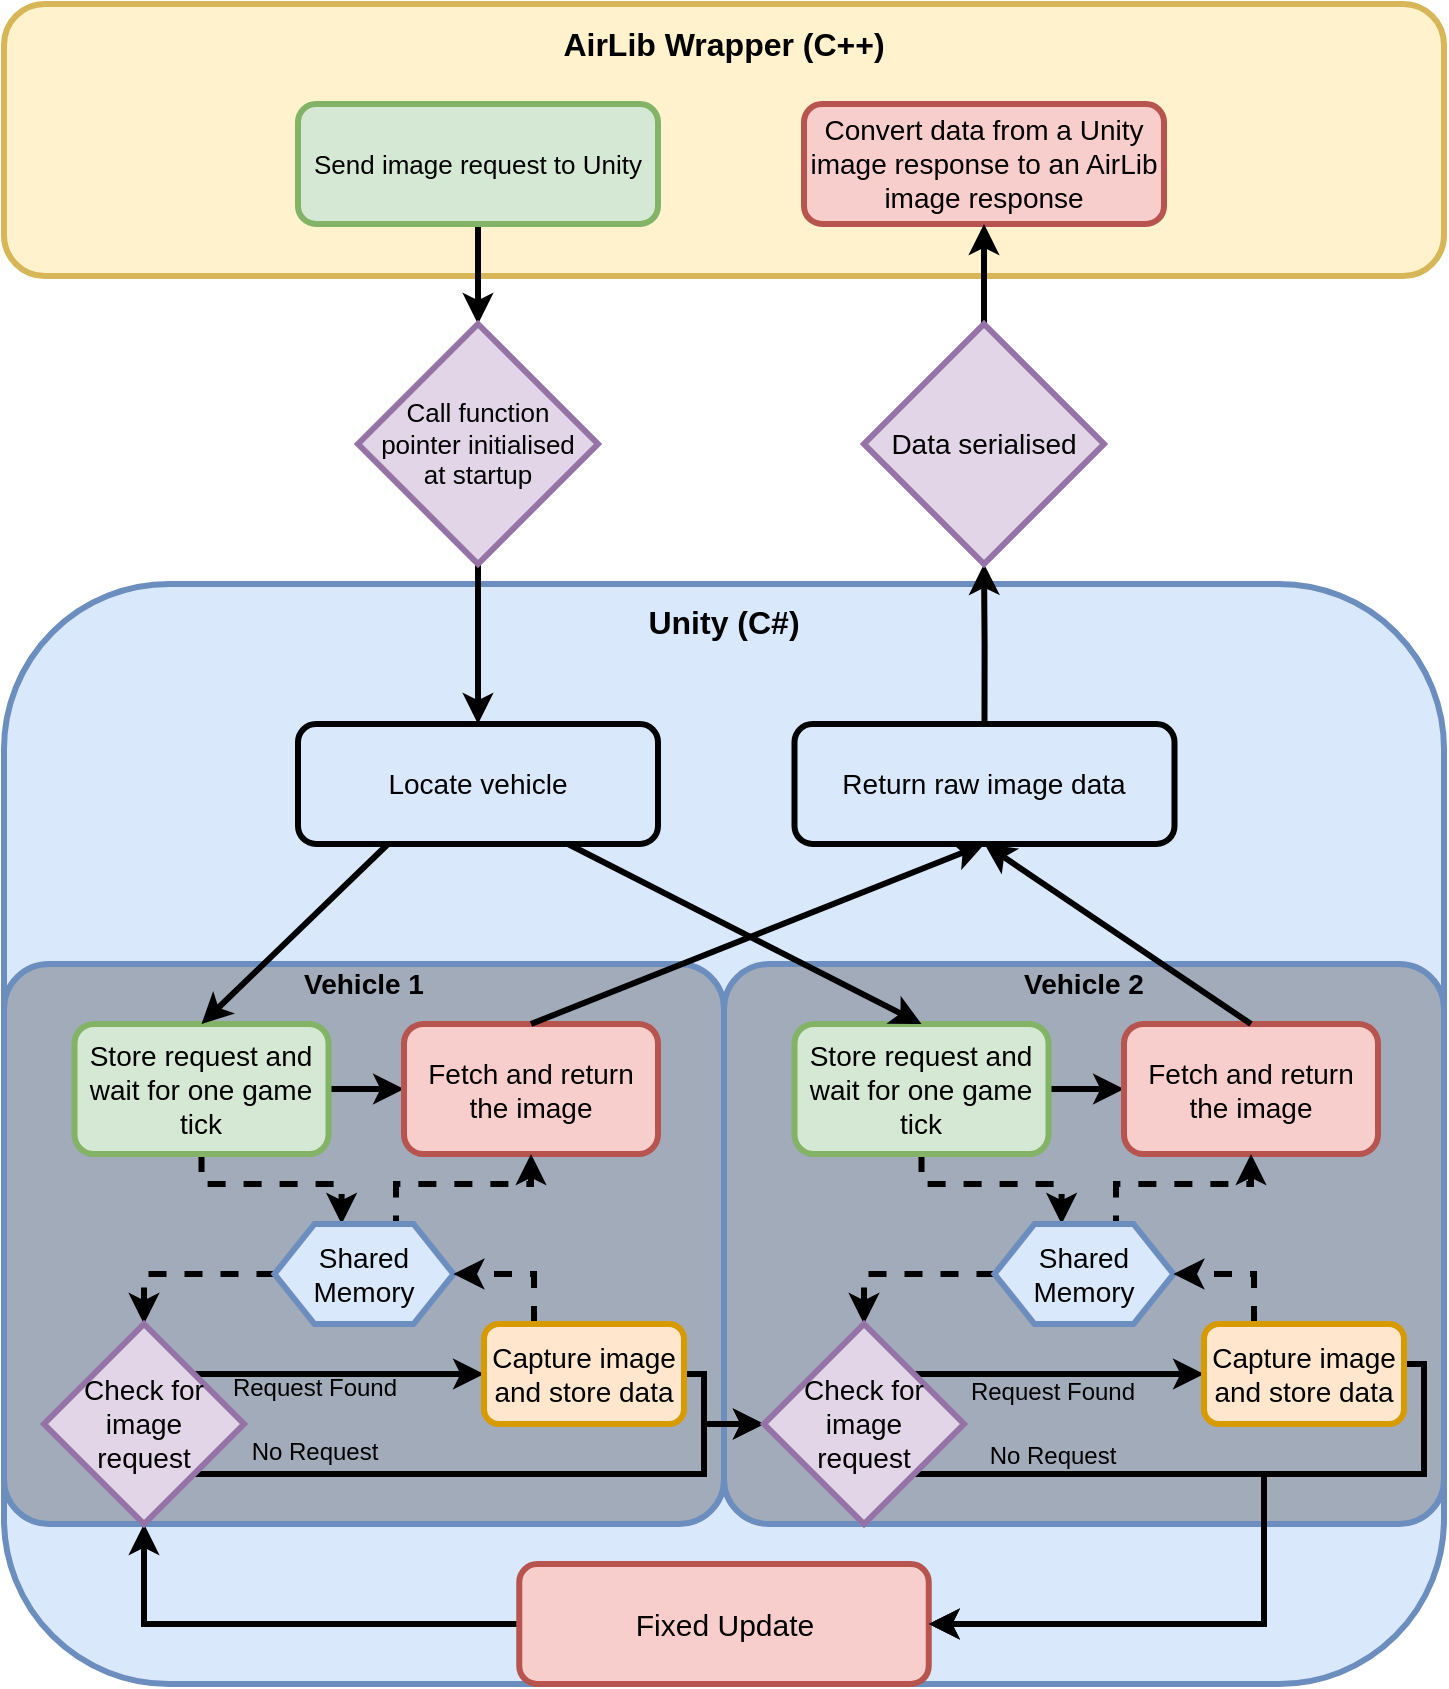 <mxfile version="14.7.6" type="device"><diagram id="C5RBs43oDa-KdzZeNtuy" name="Page-1"><mxGraphModel dx="1185" dy="614" grid="1" gridSize="10" guides="1" tooltips="1" connect="1" arrows="1" fold="1" page="1" pageScale="1" pageWidth="827" pageHeight="1169" math="0" shadow="0"><root><mxCell id="WIyWlLk6GJQsqaUBKTNV-0"/><mxCell id="WIyWlLk6GJQsqaUBKTNV-1" parent="WIyWlLk6GJQsqaUBKTNV-0"/><mxCell id="vOd4aZZLr0__esea4G1a-90" value="" style="rounded=1;whiteSpace=wrap;html=1;fillColor=#dae8fc;strokeColor=#6c8ebf;strokeWidth=3;" parent="WIyWlLk6GJQsqaUBKTNV-1" vertex="1"><mxGeometry x="50" y="330" width="720" height="550" as="geometry"/></mxCell><mxCell id="Znz4JZvLsOanUTFBdqGG-21" value="" style="rounded=1;whiteSpace=wrap;html=1;strokeColor=#6c8ebf;fillColor=#A1ABBA;strokeWidth=3;arcSize=8;" vertex="1" parent="WIyWlLk6GJQsqaUBKTNV-1"><mxGeometry x="410" y="520" width="360" height="280" as="geometry"/></mxCell><mxCell id="vOd4aZZLr0__esea4G1a-81" value="" style="rounded=1;whiteSpace=wrap;html=1;fillColor=#fff2cc;strokeColor=#d6b656;strokeWidth=3;" parent="WIyWlLk6GJQsqaUBKTNV-1" vertex="1"><mxGeometry x="50" y="40" width="720" height="136" as="geometry"/></mxCell><mxCell id="vOd4aZZLr0__esea4G1a-45" value="&lt;span style=&quot;font-size: 14px&quot;&gt;Locate vehicle&lt;/span&gt;" style="rounded=1;whiteSpace=wrap;html=1;fontSize=13;strokeWidth=3;fillColor=none;" parent="WIyWlLk6GJQsqaUBKTNV-1" vertex="1"><mxGeometry x="197" y="400" width="180" height="60" as="geometry"/></mxCell><mxCell id="vOd4aZZLr0__esea4G1a-94" style="edgeStyle=orthogonalEdgeStyle;rounded=0;orthogonalLoop=1;jettySize=auto;html=1;exitX=0.5;exitY=0;exitDx=0;exitDy=0;entryX=0.5;entryY=1;entryDx=0;entryDy=0;fontSize=13;strokeWidth=3;" parent="WIyWlLk6GJQsqaUBKTNV-1" source="vOd4aZZLr0__esea4G1a-46" target="vOd4aZZLr0__esea4G1a-88" edge="1"><mxGeometry relative="1" as="geometry"/></mxCell><mxCell id="vOd4aZZLr0__esea4G1a-46" value="&lt;span style=&quot;font-size: 14px&quot;&gt;Return raw image data&lt;/span&gt;" style="rounded=1;whiteSpace=wrap;html=1;fontSize=13;strokeWidth=3;fillColor=none;" parent="WIyWlLk6GJQsqaUBKTNV-1" vertex="1"><mxGeometry x="445.25" y="400" width="190" height="60" as="geometry"/></mxCell><mxCell id="vOd4aZZLr0__esea4G1a-92" style="edgeStyle=orthogonalEdgeStyle;rounded=0;orthogonalLoop=1;jettySize=auto;html=1;exitX=0.5;exitY=1;exitDx=0;exitDy=0;entryX=0.5;entryY=0;entryDx=0;entryDy=0;fontSize=13;strokeWidth=3;" parent="WIyWlLk6GJQsqaUBKTNV-1" source="vOd4aZZLr0__esea4G1a-49" target="vOd4aZZLr0__esea4G1a-87" edge="1"><mxGeometry relative="1" as="geometry"/></mxCell><mxCell id="vOd4aZZLr0__esea4G1a-49" value="Send image request to Unity" style="rounded=1;whiteSpace=wrap;html=1;fontSize=13;strokeWidth=3;fillColor=#d5e8d4;strokeColor=#82b366;" parent="WIyWlLk6GJQsqaUBKTNV-1" vertex="1"><mxGeometry x="197" y="90" width="180" height="60" as="geometry"/></mxCell><mxCell id="vOd4aZZLr0__esea4G1a-54" value="&lt;span style=&quot;font-size: 14px&quot;&gt;Convert data from a Unity image response to an AirLib image&amp;nbsp;&lt;/span&gt;&lt;span style=&quot;font-size: 14px&quot;&gt;response&lt;/span&gt;" style="rounded=1;whiteSpace=wrap;html=1;fontSize=13;strokeWidth=3;fillColor=#f8cecc;strokeColor=#b85450;" parent="WIyWlLk6GJQsqaUBKTNV-1" vertex="1"><mxGeometry x="450" y="90" width="180" height="60" as="geometry"/></mxCell><mxCell id="vOd4aZZLr0__esea4G1a-83" value="&lt;font style=&quot;font-size: 16px&quot;&gt;&lt;b&gt;AirLib Wrapper (C++)&lt;br&gt;&lt;/b&gt;&lt;/font&gt;" style="text;html=1;strokeColor=none;fillColor=none;align=center;verticalAlign=middle;whiteSpace=wrap;rounded=0;" parent="WIyWlLk6GJQsqaUBKTNV-1" vertex="1"><mxGeometry x="50" y="50" width="720" height="20" as="geometry"/></mxCell><mxCell id="vOd4aZZLr0__esea4G1a-93" style="edgeStyle=orthogonalEdgeStyle;rounded=0;orthogonalLoop=1;jettySize=auto;html=1;exitX=0.5;exitY=1;exitDx=0;exitDy=0;entryX=0.5;entryY=0;entryDx=0;entryDy=0;fontSize=13;strokeWidth=3;" parent="WIyWlLk6GJQsqaUBKTNV-1" source="vOd4aZZLr0__esea4G1a-87" target="vOd4aZZLr0__esea4G1a-45" edge="1"><mxGeometry relative="1" as="geometry"/></mxCell><mxCell id="vOd4aZZLr0__esea4G1a-87" value="Call function &lt;br&gt;pointer initialised&lt;br&gt;at startup" style="rhombus;whiteSpace=wrap;html=1;fillColor=#e1d5e7;strokeColor=#9673a6;strokeWidth=3;fontSize=13;" parent="WIyWlLk6GJQsqaUBKTNV-1" vertex="1"><mxGeometry x="227" y="200" width="120" height="120" as="geometry"/></mxCell><mxCell id="vOd4aZZLr0__esea4G1a-95" style="edgeStyle=orthogonalEdgeStyle;rounded=0;orthogonalLoop=1;jettySize=auto;html=1;exitX=0.5;exitY=0;exitDx=0;exitDy=0;entryX=0.5;entryY=1;entryDx=0;entryDy=0;fontSize=13;strokeWidth=3;" parent="WIyWlLk6GJQsqaUBKTNV-1" source="vOd4aZZLr0__esea4G1a-88" target="vOd4aZZLr0__esea4G1a-54" edge="1"><mxGeometry relative="1" as="geometry"/></mxCell><mxCell id="vOd4aZZLr0__esea4G1a-88" value="&lt;font style=&quot;font-size: 14px&quot;&gt;Data serialised&lt;/font&gt;" style="rhombus;whiteSpace=wrap;html=1;fillColor=#e1d5e7;strokeColor=#9673a6;strokeWidth=3;fontSize=13;" parent="WIyWlLk6GJQsqaUBKTNV-1" vertex="1"><mxGeometry x="480" y="200" width="120" height="120" as="geometry"/></mxCell><mxCell id="vOd4aZZLr0__esea4G1a-91" value="&lt;font style=&quot;font-size: 16px&quot;&gt;&lt;b&gt;Unity (C#)&lt;br&gt;&lt;/b&gt;&lt;/font&gt;" style="text;html=1;strokeColor=none;fillColor=none;align=center;verticalAlign=middle;whiteSpace=wrap;rounded=0;" parent="WIyWlLk6GJQsqaUBKTNV-1" vertex="1"><mxGeometry x="50" y="339" width="720" height="20" as="geometry"/></mxCell><mxCell id="Znz4JZvLsOanUTFBdqGG-2" value="" style="rounded=1;whiteSpace=wrap;html=1;strokeColor=#6c8ebf;fillColor=#A1ABBA;strokeWidth=3;arcSize=8;" vertex="1" parent="WIyWlLk6GJQsqaUBKTNV-1"><mxGeometry x="50" y="520" width="360" height="280" as="geometry"/></mxCell><mxCell id="Znz4JZvLsOanUTFBdqGG-18" style="edgeStyle=orthogonalEdgeStyle;rounded=0;orthogonalLoop=1;jettySize=auto;html=1;exitX=0;exitY=0.5;exitDx=0;exitDy=0;strokeWidth=3;" edge="1" parent="WIyWlLk6GJQsqaUBKTNV-1" source="Znz4JZvLsOanUTFBdqGG-3" target="Znz4JZvLsOanUTFBdqGG-13"><mxGeometry relative="1" as="geometry"/></mxCell><mxCell id="Znz4JZvLsOanUTFBdqGG-3" value="&lt;font size=&quot;1&quot;&gt;&lt;span style=&quot;font-size: 15px&quot;&gt;Fixed Update&lt;/span&gt;&lt;/font&gt;" style="rounded=1;whiteSpace=wrap;html=1;fillColor=#f8cecc;strokeColor=#b85450;strokeWidth=3;" vertex="1" parent="WIyWlLk6GJQsqaUBKTNV-1"><mxGeometry x="307.63" y="820" width="204.75" height="60" as="geometry"/></mxCell><mxCell id="Znz4JZvLsOanUTFBdqGG-8" style="edgeStyle=orthogonalEdgeStyle;rounded=0;orthogonalLoop=1;jettySize=auto;html=1;exitX=1;exitY=0.5;exitDx=0;exitDy=0;entryX=0;entryY=0.5;entryDx=0;entryDy=0;strokeWidth=3;" edge="1" parent="WIyWlLk6GJQsqaUBKTNV-1" source="Znz4JZvLsOanUTFBdqGG-6" target="Znz4JZvLsOanUTFBdqGG-7"><mxGeometry relative="1" as="geometry"/></mxCell><mxCell id="Znz4JZvLsOanUTFBdqGG-11" style="edgeStyle=orthogonalEdgeStyle;rounded=0;orthogonalLoop=1;jettySize=auto;html=1;exitX=0.5;exitY=1;exitDx=0;exitDy=0;entryX=0.375;entryY=0;entryDx=0;entryDy=0;dashed=1;strokeWidth=3;" edge="1" parent="WIyWlLk6GJQsqaUBKTNV-1" source="Znz4JZvLsOanUTFBdqGG-6" target="Znz4JZvLsOanUTFBdqGG-10"><mxGeometry relative="1" as="geometry"><Array as="points"><mxPoint x="149" y="630"/><mxPoint x="219" y="630"/></Array></mxGeometry></mxCell><mxCell id="Znz4JZvLsOanUTFBdqGG-6" value="&lt;span style=&quot;font-size: 14px&quot;&gt;Store request and wait for one game tick&lt;/span&gt;" style="rounded=1;whiteSpace=wrap;html=1;fontSize=13;strokeWidth=3;fillColor=#d5e8d4;strokeColor=#82b366;" vertex="1" parent="WIyWlLk6GJQsqaUBKTNV-1"><mxGeometry x="85.25" y="550" width="127" height="65" as="geometry"/></mxCell><mxCell id="Znz4JZvLsOanUTFBdqGG-7" value="&lt;span style=&quot;font-size: 14px&quot;&gt;Fetch and return the image&lt;/span&gt;" style="rounded=1;whiteSpace=wrap;html=1;fontSize=13;strokeWidth=3;fillColor=#f8cecc;strokeColor=#b85450;" vertex="1" parent="WIyWlLk6GJQsqaUBKTNV-1"><mxGeometry x="250" y="550" width="127" height="65" as="geometry"/></mxCell><mxCell id="Znz4JZvLsOanUTFBdqGG-12" style="edgeStyle=orthogonalEdgeStyle;rounded=0;orthogonalLoop=1;jettySize=auto;html=1;exitX=0.625;exitY=0;exitDx=0;exitDy=0;entryX=0.5;entryY=1;entryDx=0;entryDy=0;dashed=1;strokeWidth=3;" edge="1" parent="WIyWlLk6GJQsqaUBKTNV-1" source="Znz4JZvLsOanUTFBdqGG-10" target="Znz4JZvLsOanUTFBdqGG-7"><mxGeometry relative="1" as="geometry"><Array as="points"><mxPoint x="246" y="630"/><mxPoint x="313" y="630"/></Array></mxGeometry></mxCell><mxCell id="Znz4JZvLsOanUTFBdqGG-15" style="edgeStyle=orthogonalEdgeStyle;rounded=0;orthogonalLoop=1;jettySize=auto;html=1;exitX=0;exitY=0.5;exitDx=0;exitDy=0;entryX=0.5;entryY=0;entryDx=0;entryDy=0;dashed=1;strokeWidth=3;" edge="1" parent="WIyWlLk6GJQsqaUBKTNV-1" source="Znz4JZvLsOanUTFBdqGG-10" target="Znz4JZvLsOanUTFBdqGG-13"><mxGeometry relative="1" as="geometry"><Array as="points"><mxPoint x="120" y="675"/></Array></mxGeometry></mxCell><mxCell id="Znz4JZvLsOanUTFBdqGG-10" value="&lt;font style=&quot;font-size: 14px&quot;&gt;Shared Memory&lt;/font&gt;" style="shape=hexagon;perimeter=hexagonPerimeter2;whiteSpace=wrap;html=1;fixedSize=1;fillColor=#dae8fc;strokeWidth=3;strokeColor=#6c8ebf;" vertex="1" parent="WIyWlLk6GJQsqaUBKTNV-1"><mxGeometry x="185.25" y="650" width="89.5" height="50" as="geometry"/></mxCell><mxCell id="Znz4JZvLsOanUTFBdqGG-16" style="edgeStyle=orthogonalEdgeStyle;rounded=0;orthogonalLoop=1;jettySize=auto;html=1;exitX=1;exitY=0;exitDx=0;exitDy=0;strokeWidth=3;" edge="1" parent="WIyWlLk6GJQsqaUBKTNV-1" source="Znz4JZvLsOanUTFBdqGG-13" target="Znz4JZvLsOanUTFBdqGG-14"><mxGeometry relative="1" as="geometry"/></mxCell><mxCell id="Znz4JZvLsOanUTFBdqGG-34" style="edgeStyle=orthogonalEdgeStyle;rounded=0;orthogonalLoop=1;jettySize=auto;html=1;exitX=1;exitY=1;exitDx=0;exitDy=0;entryX=0;entryY=0.5;entryDx=0;entryDy=0;strokeWidth=3;" edge="1" parent="WIyWlLk6GJQsqaUBKTNV-1" source="Znz4JZvLsOanUTFBdqGG-13" target="Znz4JZvLsOanUTFBdqGG-30"><mxGeometry relative="1" as="geometry"><Array as="points"><mxPoint x="400" y="775"/><mxPoint x="400" y="750"/></Array></mxGeometry></mxCell><mxCell id="Znz4JZvLsOanUTFBdqGG-13" value="&lt;font style=&quot;font-size: 14px&quot;&gt;Check for image &lt;br&gt;request&lt;/font&gt;" style="rhombus;whiteSpace=wrap;html=1;fillColor=#e1d5e7;strokeWidth=3;strokeColor=#9673a6;" vertex="1" parent="WIyWlLk6GJQsqaUBKTNV-1"><mxGeometry x="70" y="700" width="100" height="100" as="geometry"/></mxCell><mxCell id="Znz4JZvLsOanUTFBdqGG-17" style="edgeStyle=orthogonalEdgeStyle;rounded=0;orthogonalLoop=1;jettySize=auto;html=1;exitX=0.25;exitY=0;exitDx=0;exitDy=0;entryX=1;entryY=0.5;entryDx=0;entryDy=0;strokeWidth=3;dashed=1;" edge="1" parent="WIyWlLk6GJQsqaUBKTNV-1" source="Znz4JZvLsOanUTFBdqGG-14" target="Znz4JZvLsOanUTFBdqGG-10"><mxGeometry relative="1" as="geometry"/></mxCell><mxCell id="Znz4JZvLsOanUTFBdqGG-35" style="edgeStyle=orthogonalEdgeStyle;rounded=0;orthogonalLoop=1;jettySize=auto;html=1;exitX=1;exitY=0.5;exitDx=0;exitDy=0;strokeWidth=3;" edge="1" parent="WIyWlLk6GJQsqaUBKTNV-1" source="Znz4JZvLsOanUTFBdqGG-14"><mxGeometry relative="1" as="geometry"><mxPoint x="430" y="750" as="targetPoint"/><Array as="points"><mxPoint x="400" y="725"/><mxPoint x="400" y="750"/></Array></mxGeometry></mxCell><mxCell id="Znz4JZvLsOanUTFBdqGG-14" value="&lt;font style=&quot;font-size: 14px&quot;&gt;Capture image and store data&lt;/font&gt;" style="rounded=1;whiteSpace=wrap;html=1;fillColor=#ffe6cc;strokeWidth=3;strokeColor=#d79b00;" vertex="1" parent="WIyWlLk6GJQsqaUBKTNV-1"><mxGeometry x="290" y="700" width="100" height="50" as="geometry"/></mxCell><mxCell id="Znz4JZvLsOanUTFBdqGG-19" value="&lt;font&gt;&lt;b&gt;&lt;span style=&quot;font-size: 14px&quot;&gt;Vehicle 1&lt;/span&gt;&lt;br&gt;&lt;/b&gt;&lt;/font&gt;" style="text;html=1;strokeColor=none;fillColor=none;align=center;verticalAlign=middle;whiteSpace=wrap;rounded=0;strokeWidth=3;" vertex="1" parent="WIyWlLk6GJQsqaUBKTNV-1"><mxGeometry x="70" y="520" width="320" height="20" as="geometry"/></mxCell><mxCell id="Znz4JZvLsOanUTFBdqGG-22" style="edgeStyle=orthogonalEdgeStyle;rounded=0;orthogonalLoop=1;jettySize=auto;html=1;exitX=1;exitY=0.5;exitDx=0;exitDy=0;entryX=0;entryY=0.5;entryDx=0;entryDy=0;strokeWidth=3;" edge="1" source="Znz4JZvLsOanUTFBdqGG-24" target="Znz4JZvLsOanUTFBdqGG-25" parent="WIyWlLk6GJQsqaUBKTNV-1"><mxGeometry relative="1" as="geometry"/></mxCell><mxCell id="Znz4JZvLsOanUTFBdqGG-23" style="edgeStyle=orthogonalEdgeStyle;rounded=0;orthogonalLoop=1;jettySize=auto;html=1;exitX=0.5;exitY=1;exitDx=0;exitDy=0;entryX=0.375;entryY=0;entryDx=0;entryDy=0;dashed=1;strokeWidth=3;" edge="1" source="Znz4JZvLsOanUTFBdqGG-24" target="Znz4JZvLsOanUTFBdqGG-28" parent="WIyWlLk6GJQsqaUBKTNV-1"><mxGeometry relative="1" as="geometry"><Array as="points"><mxPoint x="509" y="630"/><mxPoint x="579" y="630"/></Array></mxGeometry></mxCell><mxCell id="Znz4JZvLsOanUTFBdqGG-24" value="&lt;span style=&quot;font-size: 14px&quot;&gt;Store request and wait for one game tick&lt;/span&gt;" style="rounded=1;whiteSpace=wrap;html=1;fontSize=13;strokeWidth=3;fillColor=#d5e8d4;strokeColor=#82b366;" vertex="1" parent="WIyWlLk6GJQsqaUBKTNV-1"><mxGeometry x="445.25" y="550" width="127" height="65" as="geometry"/></mxCell><mxCell id="Znz4JZvLsOanUTFBdqGG-25" value="&lt;span style=&quot;font-size: 14px&quot;&gt;Fetch and return the image&lt;/span&gt;" style="rounded=1;whiteSpace=wrap;html=1;fontSize=13;strokeWidth=3;fillColor=#f8cecc;strokeColor=#b85450;" vertex="1" parent="WIyWlLk6GJQsqaUBKTNV-1"><mxGeometry x="610" y="550" width="127" height="65" as="geometry"/></mxCell><mxCell id="Znz4JZvLsOanUTFBdqGG-26" style="edgeStyle=orthogonalEdgeStyle;rounded=0;orthogonalLoop=1;jettySize=auto;html=1;exitX=0.625;exitY=0;exitDx=0;exitDy=0;entryX=0.5;entryY=1;entryDx=0;entryDy=0;dashed=1;strokeWidth=3;" edge="1" source="Znz4JZvLsOanUTFBdqGG-28" target="Znz4JZvLsOanUTFBdqGG-25" parent="WIyWlLk6GJQsqaUBKTNV-1"><mxGeometry relative="1" as="geometry"><Array as="points"><mxPoint x="606" y="630"/><mxPoint x="673" y="630"/></Array></mxGeometry></mxCell><mxCell id="Znz4JZvLsOanUTFBdqGG-27" style="edgeStyle=orthogonalEdgeStyle;rounded=0;orthogonalLoop=1;jettySize=auto;html=1;exitX=0;exitY=0.5;exitDx=0;exitDy=0;entryX=0.5;entryY=0;entryDx=0;entryDy=0;dashed=1;strokeWidth=3;" edge="1" source="Znz4JZvLsOanUTFBdqGG-28" target="Znz4JZvLsOanUTFBdqGG-30" parent="WIyWlLk6GJQsqaUBKTNV-1"><mxGeometry relative="1" as="geometry"><Array as="points"><mxPoint x="480" y="675"/></Array></mxGeometry></mxCell><mxCell id="Znz4JZvLsOanUTFBdqGG-28" value="&lt;font style=&quot;font-size: 14px&quot;&gt;Shared Memory&lt;/font&gt;" style="shape=hexagon;perimeter=hexagonPerimeter2;whiteSpace=wrap;html=1;fixedSize=1;fillColor=#dae8fc;strokeWidth=3;strokeColor=#6c8ebf;" vertex="1" parent="WIyWlLk6GJQsqaUBKTNV-1"><mxGeometry x="545.25" y="650" width="89.5" height="50" as="geometry"/></mxCell><mxCell id="Znz4JZvLsOanUTFBdqGG-29" style="edgeStyle=orthogonalEdgeStyle;rounded=0;orthogonalLoop=1;jettySize=auto;html=1;exitX=1;exitY=0;exitDx=0;exitDy=0;strokeWidth=3;" edge="1" source="Znz4JZvLsOanUTFBdqGG-30" target="Znz4JZvLsOanUTFBdqGG-32" parent="WIyWlLk6GJQsqaUBKTNV-1"><mxGeometry relative="1" as="geometry"/></mxCell><mxCell id="Znz4JZvLsOanUTFBdqGG-36" style="edgeStyle=orthogonalEdgeStyle;rounded=0;orthogonalLoop=1;jettySize=auto;html=1;exitX=1;exitY=1;exitDx=0;exitDy=0;entryX=1;entryY=0.5;entryDx=0;entryDy=0;strokeWidth=3;" edge="1" parent="WIyWlLk6GJQsqaUBKTNV-1" source="Znz4JZvLsOanUTFBdqGG-30" target="Znz4JZvLsOanUTFBdqGG-3"><mxGeometry relative="1" as="geometry"><Array as="points"><mxPoint x="680" y="775"/><mxPoint x="680" y="850"/></Array></mxGeometry></mxCell><mxCell id="Znz4JZvLsOanUTFBdqGG-30" value="&lt;font style=&quot;font-size: 14px&quot;&gt;Check for image &lt;br&gt;request&lt;/font&gt;" style="rhombus;whiteSpace=wrap;html=1;fillColor=#e1d5e7;strokeWidth=3;strokeColor=#9673a6;" vertex="1" parent="WIyWlLk6GJQsqaUBKTNV-1"><mxGeometry x="430" y="700" width="100" height="100" as="geometry"/></mxCell><mxCell id="Znz4JZvLsOanUTFBdqGG-31" style="edgeStyle=orthogonalEdgeStyle;rounded=0;orthogonalLoop=1;jettySize=auto;html=1;exitX=0.25;exitY=0;exitDx=0;exitDy=0;entryX=1;entryY=0.5;entryDx=0;entryDy=0;strokeWidth=3;dashed=1;" edge="1" source="Znz4JZvLsOanUTFBdqGG-32" target="Znz4JZvLsOanUTFBdqGG-28" parent="WIyWlLk6GJQsqaUBKTNV-1"><mxGeometry relative="1" as="geometry"/></mxCell><mxCell id="Znz4JZvLsOanUTFBdqGG-37" style="edgeStyle=orthogonalEdgeStyle;rounded=0;orthogonalLoop=1;jettySize=auto;html=1;exitX=1;exitY=0.5;exitDx=0;exitDy=0;strokeWidth=3;entryX=1;entryY=0.5;entryDx=0;entryDy=0;" edge="1" parent="WIyWlLk6GJQsqaUBKTNV-1" target="Znz4JZvLsOanUTFBdqGG-3"><mxGeometry relative="1" as="geometry"><mxPoint x="510" y="845" as="targetPoint"/><mxPoint x="750" y="720" as="sourcePoint"/><Array as="points"><mxPoint x="760" y="720"/><mxPoint x="760" y="775"/><mxPoint x="680" y="775"/><mxPoint x="680" y="850"/></Array></mxGeometry></mxCell><mxCell id="Znz4JZvLsOanUTFBdqGG-32" value="&lt;font style=&quot;font-size: 14px&quot;&gt;Capture image and store data&lt;/font&gt;" style="rounded=1;whiteSpace=wrap;html=1;fillColor=#ffe6cc;strokeWidth=3;strokeColor=#d79b00;" vertex="1" parent="WIyWlLk6GJQsqaUBKTNV-1"><mxGeometry x="650" y="700" width="100" height="50" as="geometry"/></mxCell><mxCell id="Znz4JZvLsOanUTFBdqGG-33" value="&lt;font&gt;&lt;b&gt;&lt;span style=&quot;font-size: 14px&quot;&gt;Vehicle 2&lt;/span&gt;&lt;br&gt;&lt;/b&gt;&lt;/font&gt;" style="text;html=1;strokeColor=none;fillColor=none;align=center;verticalAlign=middle;whiteSpace=wrap;rounded=0;strokeWidth=3;" vertex="1" parent="WIyWlLk6GJQsqaUBKTNV-1"><mxGeometry x="430" y="520" width="320" height="20" as="geometry"/></mxCell><mxCell id="Znz4JZvLsOanUTFBdqGG-40" value="" style="endArrow=classic;html=1;strokeWidth=3;exitX=0.25;exitY=1;exitDx=0;exitDy=0;entryX=0.5;entryY=0;entryDx=0;entryDy=0;" edge="1" parent="WIyWlLk6GJQsqaUBKTNV-1" source="vOd4aZZLr0__esea4G1a-45" target="Znz4JZvLsOanUTFBdqGG-6"><mxGeometry width="50" height="50" relative="1" as="geometry"><mxPoint x="350" y="530" as="sourcePoint"/><mxPoint x="400" y="480" as="targetPoint"/></mxGeometry></mxCell><mxCell id="Znz4JZvLsOanUTFBdqGG-41" value="" style="endArrow=classic;html=1;strokeWidth=3;exitX=0.75;exitY=1;exitDx=0;exitDy=0;entryX=0.5;entryY=0;entryDx=0;entryDy=0;" edge="1" parent="WIyWlLk6GJQsqaUBKTNV-1" source="vOd4aZZLr0__esea4G1a-45" target="Znz4JZvLsOanUTFBdqGG-24"><mxGeometry width="50" height="50" relative="1" as="geometry"><mxPoint x="231.5" y="460" as="sourcePoint"/><mxPoint x="250" y="565" as="targetPoint"/></mxGeometry></mxCell><mxCell id="Znz4JZvLsOanUTFBdqGG-43" value="" style="endArrow=classic;html=1;strokeWidth=3;exitX=0.5;exitY=0;exitDx=0;exitDy=0;entryX=0.5;entryY=1;entryDx=0;entryDy=0;" edge="1" parent="WIyWlLk6GJQsqaUBKTNV-1" source="Znz4JZvLsOanUTFBdqGG-7" target="vOd4aZZLr0__esea4G1a-46"><mxGeometry width="50" height="50" relative="1" as="geometry"><mxPoint x="350" y="530" as="sourcePoint"/><mxPoint x="400" y="480" as="targetPoint"/></mxGeometry></mxCell><mxCell id="Znz4JZvLsOanUTFBdqGG-44" value="" style="endArrow=classic;html=1;strokeWidth=3;exitX=0.5;exitY=0;exitDx=0;exitDy=0;entryX=0.5;entryY=1;entryDx=0;entryDy=0;" edge="1" parent="WIyWlLk6GJQsqaUBKTNV-1" source="Znz4JZvLsOanUTFBdqGG-25" target="vOd4aZZLr0__esea4G1a-46"><mxGeometry width="50" height="50" relative="1" as="geometry"><mxPoint x="323.5" y="560" as="sourcePoint"/><mxPoint x="535" y="450" as="targetPoint"/></mxGeometry></mxCell><mxCell id="Znz4JZvLsOanUTFBdqGG-45" value="Request Found" style="text;html=1;strokeColor=none;fillColor=none;align=center;verticalAlign=middle;whiteSpace=wrap;rounded=0;" vertex="1" parent="WIyWlLk6GJQsqaUBKTNV-1"><mxGeometry x="161" y="722" width="89" height="20" as="geometry"/></mxCell><mxCell id="Znz4JZvLsOanUTFBdqGG-47" value="No Request" style="text;html=1;strokeColor=none;fillColor=none;align=center;verticalAlign=middle;whiteSpace=wrap;rounded=0;" vertex="1" parent="WIyWlLk6GJQsqaUBKTNV-1"><mxGeometry x="161" y="754" width="89" height="20" as="geometry"/></mxCell><mxCell id="Znz4JZvLsOanUTFBdqGG-51" value="Request Found" style="text;html=1;strokeColor=none;fillColor=none;align=center;verticalAlign=middle;whiteSpace=wrap;rounded=0;" vertex="1" parent="WIyWlLk6GJQsqaUBKTNV-1"><mxGeometry x="530" y="724" width="89" height="20" as="geometry"/></mxCell><mxCell id="Znz4JZvLsOanUTFBdqGG-52" value="No Request" style="text;html=1;strokeColor=none;fillColor=none;align=center;verticalAlign=middle;whiteSpace=wrap;rounded=0;" vertex="1" parent="WIyWlLk6GJQsqaUBKTNV-1"><mxGeometry x="530" y="756" width="89" height="20" as="geometry"/></mxCell></root></mxGraphModel></diagram></mxfile>